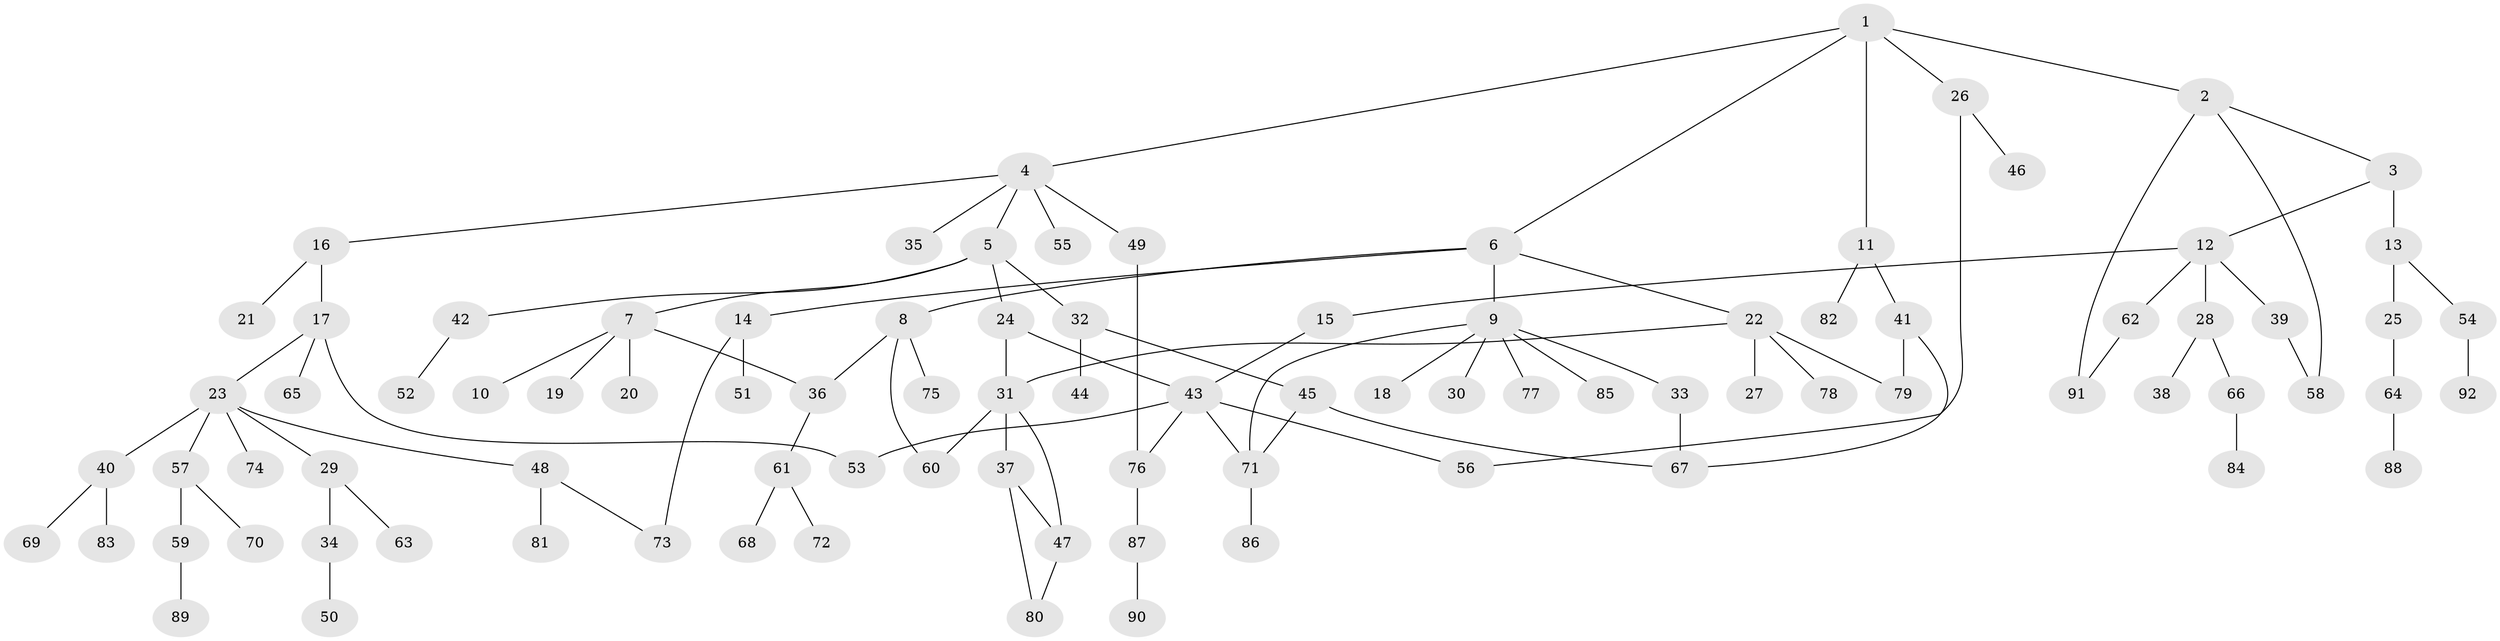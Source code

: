 // Generated by graph-tools (version 1.1) at 2025/41/03/09/25 04:41:34]
// undirected, 92 vertices, 108 edges
graph export_dot {
graph [start="1"]
  node [color=gray90,style=filled];
  1;
  2;
  3;
  4;
  5;
  6;
  7;
  8;
  9;
  10;
  11;
  12;
  13;
  14;
  15;
  16;
  17;
  18;
  19;
  20;
  21;
  22;
  23;
  24;
  25;
  26;
  27;
  28;
  29;
  30;
  31;
  32;
  33;
  34;
  35;
  36;
  37;
  38;
  39;
  40;
  41;
  42;
  43;
  44;
  45;
  46;
  47;
  48;
  49;
  50;
  51;
  52;
  53;
  54;
  55;
  56;
  57;
  58;
  59;
  60;
  61;
  62;
  63;
  64;
  65;
  66;
  67;
  68;
  69;
  70;
  71;
  72;
  73;
  74;
  75;
  76;
  77;
  78;
  79;
  80;
  81;
  82;
  83;
  84;
  85;
  86;
  87;
  88;
  89;
  90;
  91;
  92;
  1 -- 2;
  1 -- 4;
  1 -- 6;
  1 -- 11;
  1 -- 26;
  2 -- 3;
  2 -- 91;
  2 -- 58;
  3 -- 12;
  3 -- 13;
  4 -- 5;
  4 -- 16;
  4 -- 35;
  4 -- 49;
  4 -- 55;
  5 -- 7;
  5 -- 24;
  5 -- 32;
  5 -- 42;
  6 -- 8;
  6 -- 9;
  6 -- 14;
  6 -- 22;
  7 -- 10;
  7 -- 19;
  7 -- 20;
  7 -- 36;
  8 -- 36;
  8 -- 75;
  8 -- 60;
  9 -- 18;
  9 -- 30;
  9 -- 33;
  9 -- 71;
  9 -- 77;
  9 -- 85;
  11 -- 41;
  11 -- 82;
  12 -- 15;
  12 -- 28;
  12 -- 39;
  12 -- 62;
  13 -- 25;
  13 -- 54;
  14 -- 51;
  14 -- 73;
  15 -- 43;
  16 -- 17;
  16 -- 21;
  17 -- 23;
  17 -- 53;
  17 -- 65;
  22 -- 27;
  22 -- 31;
  22 -- 78;
  22 -- 79;
  23 -- 29;
  23 -- 40;
  23 -- 48;
  23 -- 57;
  23 -- 74;
  24 -- 43;
  24 -- 31;
  25 -- 64;
  26 -- 46;
  26 -- 56;
  28 -- 38;
  28 -- 66;
  29 -- 34;
  29 -- 63;
  31 -- 37;
  31 -- 60;
  31 -- 47;
  32 -- 44;
  32 -- 45;
  33 -- 67;
  34 -- 50;
  36 -- 61;
  37 -- 47;
  37 -- 80;
  39 -- 58;
  40 -- 69;
  40 -- 83;
  41 -- 79;
  41 -- 67;
  42 -- 52;
  43 -- 76;
  43 -- 71;
  43 -- 56;
  43 -- 53;
  45 -- 67;
  45 -- 71;
  47 -- 80;
  48 -- 81;
  48 -- 73;
  49 -- 76;
  54 -- 92;
  57 -- 59;
  57 -- 70;
  59 -- 89;
  61 -- 68;
  61 -- 72;
  62 -- 91;
  64 -- 88;
  66 -- 84;
  71 -- 86;
  76 -- 87;
  87 -- 90;
}
